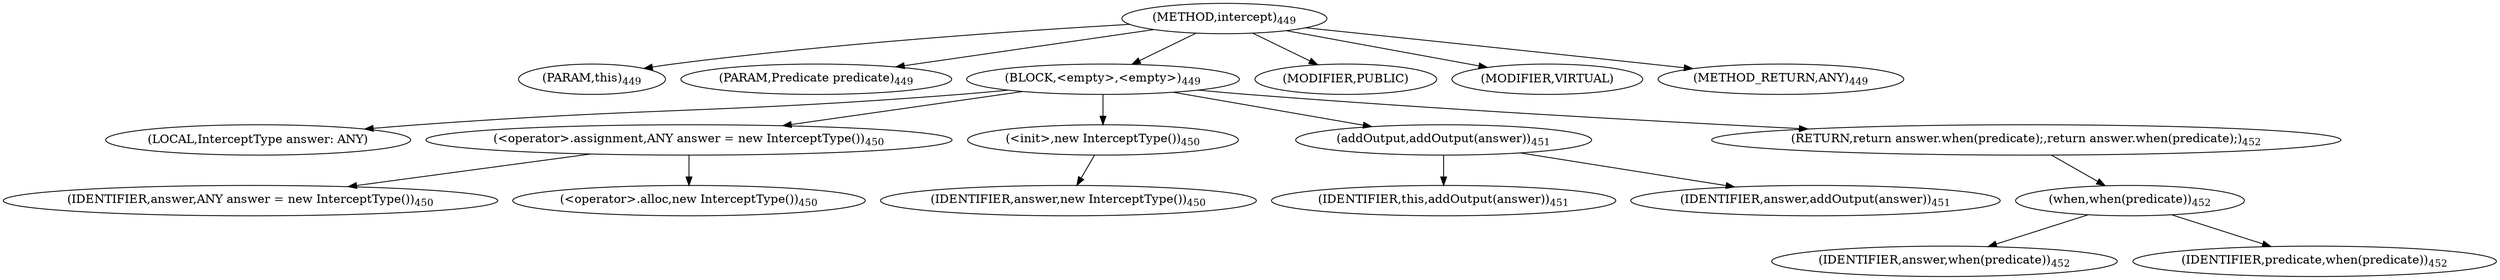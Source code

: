 digraph "intercept" {  
"930" [label = <(METHOD,intercept)<SUB>449</SUB>> ]
"110" [label = <(PARAM,this)<SUB>449</SUB>> ]
"931" [label = <(PARAM,Predicate predicate)<SUB>449</SUB>> ]
"932" [label = <(BLOCK,&lt;empty&gt;,&lt;empty&gt;)<SUB>449</SUB>> ]
"108" [label = <(LOCAL,InterceptType answer: ANY)> ]
"933" [label = <(&lt;operator&gt;.assignment,ANY answer = new InterceptType())<SUB>450</SUB>> ]
"934" [label = <(IDENTIFIER,answer,ANY answer = new InterceptType())<SUB>450</SUB>> ]
"935" [label = <(&lt;operator&gt;.alloc,new InterceptType())<SUB>450</SUB>> ]
"936" [label = <(&lt;init&gt;,new InterceptType())<SUB>450</SUB>> ]
"107" [label = <(IDENTIFIER,answer,new InterceptType())<SUB>450</SUB>> ]
"937" [label = <(addOutput,addOutput(answer))<SUB>451</SUB>> ]
"109" [label = <(IDENTIFIER,this,addOutput(answer))<SUB>451</SUB>> ]
"938" [label = <(IDENTIFIER,answer,addOutput(answer))<SUB>451</SUB>> ]
"939" [label = <(RETURN,return answer.when(predicate);,return answer.when(predicate);)<SUB>452</SUB>> ]
"940" [label = <(when,when(predicate))<SUB>452</SUB>> ]
"941" [label = <(IDENTIFIER,answer,when(predicate))<SUB>452</SUB>> ]
"942" [label = <(IDENTIFIER,predicate,when(predicate))<SUB>452</SUB>> ]
"943" [label = <(MODIFIER,PUBLIC)> ]
"944" [label = <(MODIFIER,VIRTUAL)> ]
"945" [label = <(METHOD_RETURN,ANY)<SUB>449</SUB>> ]
  "930" -> "110" 
  "930" -> "931" 
  "930" -> "932" 
  "930" -> "943" 
  "930" -> "944" 
  "930" -> "945" 
  "932" -> "108" 
  "932" -> "933" 
  "932" -> "936" 
  "932" -> "937" 
  "932" -> "939" 
  "933" -> "934" 
  "933" -> "935" 
  "936" -> "107" 
  "937" -> "109" 
  "937" -> "938" 
  "939" -> "940" 
  "940" -> "941" 
  "940" -> "942" 
}
